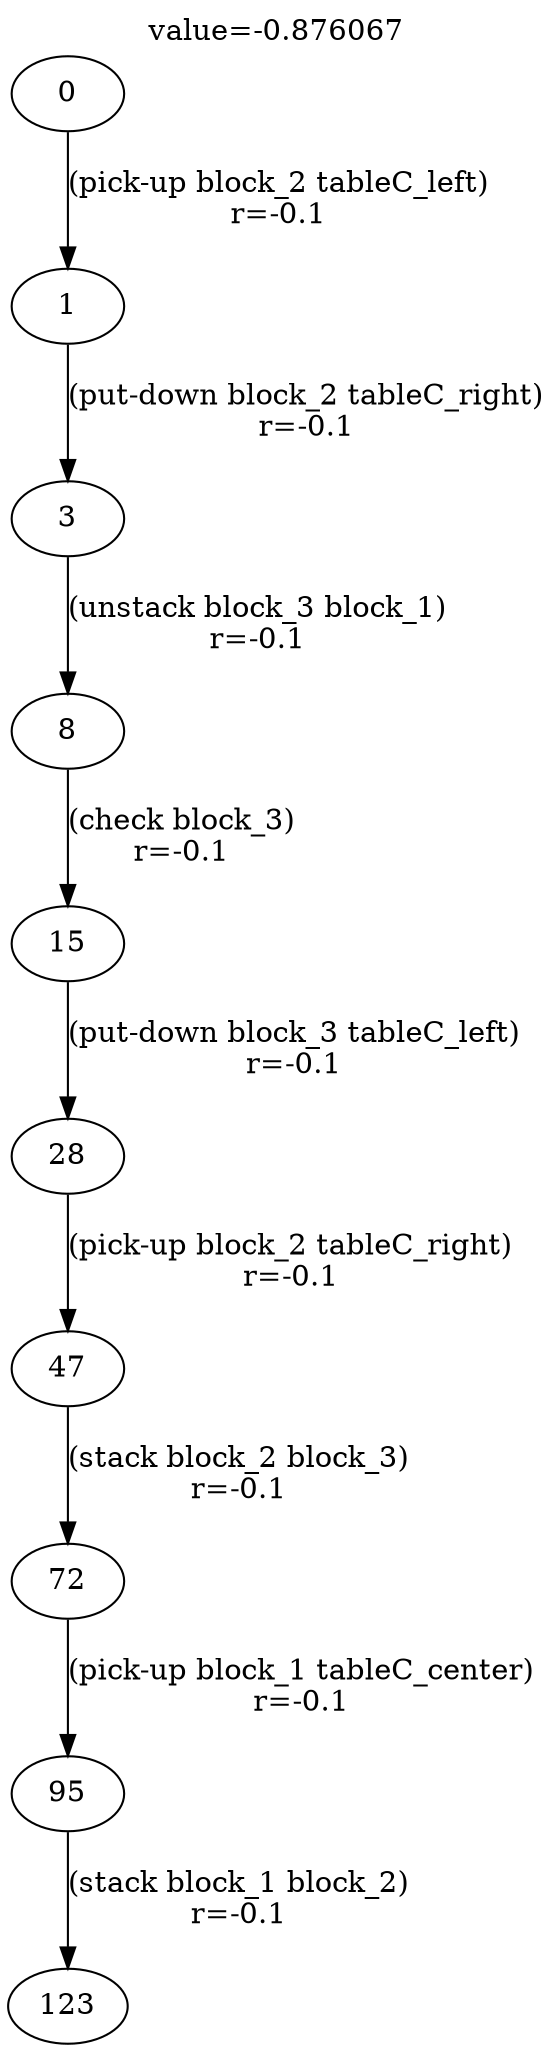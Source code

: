 digraph g{
label="value=-0.876067"
labelloc=top
0->1 [ label="(pick-up block_2 tableC_left)
r=-0.1" ];
1->3 [ label="(put-down block_2 tableC_right)
r=-0.1" ];
3->8 [ label="(unstack block_3 block_1)
r=-0.1" ];
8->15 [ label="(check block_3)
r=-0.1" ];
15->28 [ label="(put-down block_3 tableC_left)
r=-0.1" ];
28->47 [ label="(pick-up block_2 tableC_right)
r=-0.1" ];
47->72 [ label="(stack block_2 block_3)
r=-0.1" ];
72->95 [ label="(pick-up block_1 tableC_center)
r=-0.1" ];
95->123 [ label="(stack block_1 block_2)
r=-0.1" ];
}
